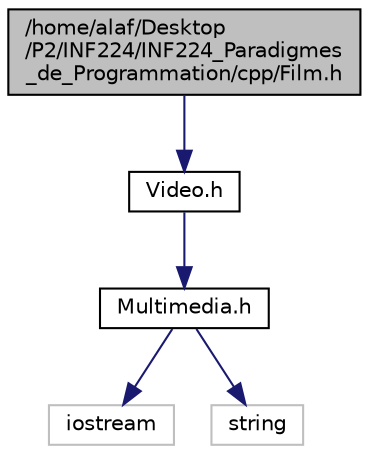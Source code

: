 digraph "/home/alaf/Desktop/P2/INF224/INF224_Paradigmes_de_Programmation/cpp/Film.h"
{
 // LATEX_PDF_SIZE
  edge [fontname="Helvetica",fontsize="10",labelfontname="Helvetica",labelfontsize="10"];
  node [fontname="Helvetica",fontsize="10",shape=record];
  Node1 [label="/home/alaf/Desktop\l/P2/INF224/INF224_Paradigmes\l_de_Programmation/cpp/Film.h",height=0.2,width=0.4,color="black", fillcolor="grey75", style="filled", fontcolor="black",tooltip="Fichier d'en-tête de la classe Film."];
  Node1 -> Node2 [color="midnightblue",fontsize="10",style="solid",fontname="Helvetica"];
  Node2 [label="Video.h",height=0.2,width=0.4,color="black", fillcolor="white", style="filled",URL="$Video_8h.html",tooltip="Fichier d'en-tête de la classe Video."];
  Node2 -> Node3 [color="midnightblue",fontsize="10",style="solid",fontname="Helvetica"];
  Node3 [label="Multimedia.h",height=0.2,width=0.4,color="black", fillcolor="white", style="filled",URL="$Multimedia_8h.html",tooltip="Fichier d'en-tête de la classe Multimedia."];
  Node3 -> Node4 [color="midnightblue",fontsize="10",style="solid",fontname="Helvetica"];
  Node4 [label="iostream",height=0.2,width=0.4,color="grey75", fillcolor="white", style="filled",tooltip=" "];
  Node3 -> Node5 [color="midnightblue",fontsize="10",style="solid",fontname="Helvetica"];
  Node5 [label="string",height=0.2,width=0.4,color="grey75", fillcolor="white", style="filled",tooltip=" "];
}
